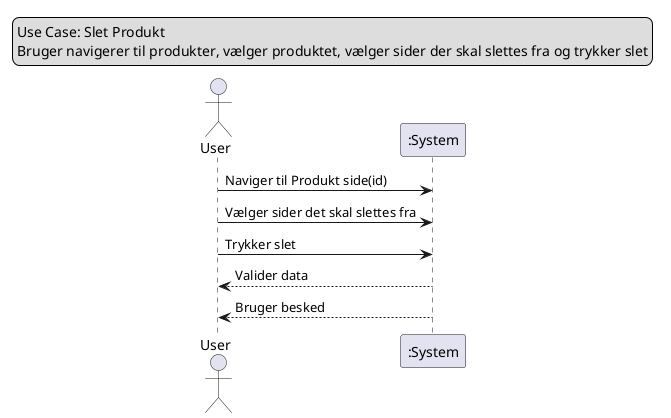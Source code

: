 @startuml
legend top left
    Use Case: Slet Produkt
    Bruger navigerer til produkter, vælger produktet, vælger sider der skal slettes fra og trykker slet
end legend

actor User
participant ":System" as System

User -> System: Naviger til Produkt side(id)
User -> System: Vælger sider det skal slettes fra
User -> System: Trykker slet
System --> User: Valider data
System --> User: Bruger besked

@enduml
